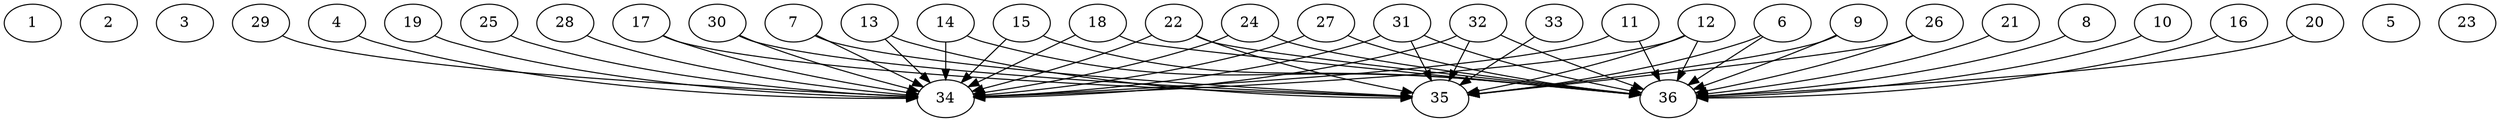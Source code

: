 // DAG (tier=3-complex, mode=data, n=36, ccr=0.536, fat=0.841, density=0.625, regular=0.278, jump=0.304, mindata=4194304, maxdata=33554432)
// DAG automatically generated by daggen at Sun Aug 24 16:33:35 2025
// /home/ermia/Project/Environments/daggen/bin/daggen --dot --ccr 0.536 --fat 0.841 --regular 0.278 --density 0.625 --jump 0.304 --mindata 4194304 --maxdata 33554432 -n 36 
digraph G {
  1 [size="17015904451338979770368", alpha="0.16", expect_size="8507952225669489885184"]
  2 [size="429853083165876608", alpha="0.12", expect_size="214926541582938304"]
  3 [size="7833255744117988352", alpha="0.10", expect_size="3916627872058994176"]
  4 [size="299964185434619200", alpha="0.13", expect_size="149982092717309600"]
  4 -> 34 [size ="5478676523122688"]
  5 [size="4605984269991472128", alpha="0.01", expect_size="2302992134995736064"]
  6 [size="21643370098375786496000", alpha="0.01", expect_size="10821685049187893248000"]
  6 -> 35 [size ="6213074734284800"]
  6 -> 36 [size ="6213074734284800"]
  7 [size="109744462564611200", alpha="0.18", expect_size="54872231282305600"]
  7 -> 34 [size ="3821567410700288"]
  7 -> 35 [size ="3821567410700288"]
  8 [size="112365542313110224", alpha="0.10", expect_size="56182771156555112"]
  8 -> 36 [size ="5579465346252800"]
  9 [size="115627820748213280", alpha="0.09", expect_size="57813910374106640"]
  9 -> 35 [size ="1963175897464832"]
  9 -> 36 [size ="1963175897464832"]
  10 [size="1480022429670085492736", alpha="0.19", expect_size="740011214835042746368"]
  10 -> 36 [size ="1038968032329728"]
  11 [size="15202393001973356", alpha="0.17", expect_size="7601196500986678"]
  11 -> 34 [size ="407760034332672"]
  11 -> 36 [size ="407760034332672"]
  12 [size="42544764842680816", alpha="0.17", expect_size="21272382421340408"]
  12 -> 34 [size ="1728125465526272"]
  12 -> 35 [size ="1728125465526272"]
  12 -> 36 [size ="1728125465526272"]
  13 [size="140035330001120128", alpha="0.12", expect_size="70017665000560064"]
  13 -> 34 [size ="6361891123232768"]
  13 -> 35 [size ="6361891123232768"]
  14 [size="4476018376667316617216", alpha="0.00", expect_size="2238009188333658308608"]
  14 -> 34 [size ="2172790702604288"]
  14 -> 36 [size ="2172790702604288"]
  15 [size="20081522976076120064", alpha="0.12", expect_size="10040761488038060032"]
  15 -> 34 [size ="6801698324480000"]
  15 -> 36 [size ="6801698324480000"]
  16 [size="554511103073198276608", alpha="0.11", expect_size="277255551536599138304"]
  16 -> 36 [size ="539962357317632"]
  17 [size="15726860547335401766912", alpha="0.19", expect_size="7863430273667700883456"]
  17 -> 34 [size ="5021706708058112"]
  17 -> 35 [size ="5021706708058112"]
  18 [size="95423698321616304", alpha="0.02", expect_size="47711849160808152"]
  18 -> 34 [size ="176193391296512"]
  18 -> 36 [size ="176193391296512"]
  19 [size="102649447733909504", alpha="0.19", expect_size="51324723866954752"]
  19 -> 34 [size ="3787267801874432"]
  20 [size="7101765674453693440", alpha="0.09", expect_size="3550882837226846720"]
  20 -> 36 [size ="4203808259309568"]
  21 [size="11602440409445462016", alpha="0.03", expect_size="5801220204722731008"]
  21 -> 36 [size ="5184741250695168"]
  22 [size="633234319161105055744", alpha="0.20", expect_size="316617159580552527872"]
  22 -> 34 [size ="589928824045568"]
  22 -> 35 [size ="589928824045568"]
  22 -> 36 [size ="589928824045568"]
  23 [size="2666885163024910848", alpha="0.16", expect_size="1333442581512455424"]
  24 [size="16540950949140899840", alpha="0.12", expect_size="8270475474570449920"]
  24 -> 34 [size ="7029056310607872"]
  24 -> 36 [size ="7029056310607872"]
  25 [size="374135344847429632", alpha="0.02", expect_size="187067672423714816"]
  25 -> 34 [size ="302795731238912"]
  26 [size="4552374491056963584000", alpha="0.00", expect_size="2276187245528481792000"]
  26 -> 35 [size ="2197431307468800"]
  26 -> 36 [size ="2197431307468800"]
  27 [size="19238077641208744640512", alpha="0.08", expect_size="9619038820604372320256"]
  27 -> 34 [size ="5743779629760512"]
  27 -> 36 [size ="5743779629760512"]
  28 [size="10454606876119056384", alpha="0.07", expect_size="5227303438059528192"]
  28 -> 34 [size ="4239563568447488"]
  29 [size="4675826889300901888000", alpha="0.12", expect_size="2337913444650450944000"]
  29 -> 34 [size ="2236980867891200"]
  30 [size="11033423438765514752", alpha="0.08", expect_size="5516711719382757376"]
  30 -> 34 [size ="4927331571335168"]
  30 -> 35 [size ="4927331571335168"]
  31 [size="17191282726368377307136", alpha="0.12", expect_size="8595641363184188653568"]
  31 -> 34 [size ="5328792901910528"]
  31 -> 35 [size ="5328792901910528"]
  31 -> 36 [size ="5328792901910528"]
  32 [size="281017697090406720", alpha="0.19", expect_size="140508848545203360"]
  32 -> 34 [size ="7311078585270272"]
  32 -> 35 [size ="7311078585270272"]
  32 -> 36 [size ="7311078585270272"]
  33 [size="17526725935782371328", alpha="0.06", expect_size="8763362967891185664"]
  33 -> 35 [size ="7354232915099648"]
  34 [size="11939068602570632", alpha="0.18", expect_size="5969534301285316"]
  35 [size="52259251115571784", alpha="0.01", expect_size="26129625557785892"]
  36 [size="5414795022243359", alpha="0.10", expect_size="2707397511121679"]
}